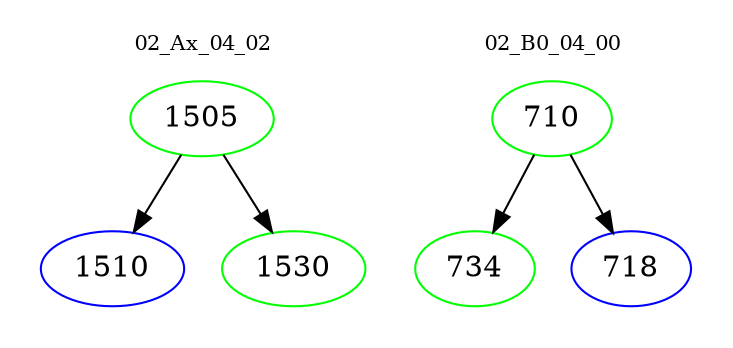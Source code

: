 digraph{
subgraph cluster_0 {
color = white
label = "02_Ax_04_02";
fontsize=10;
T0_1505 [label="1505", color="green"]
T0_1505 -> T0_1510 [color="black"]
T0_1510 [label="1510", color="blue"]
T0_1505 -> T0_1530 [color="black"]
T0_1530 [label="1530", color="green"]
}
subgraph cluster_1 {
color = white
label = "02_B0_04_00";
fontsize=10;
T1_710 [label="710", color="green"]
T1_710 -> T1_734 [color="black"]
T1_734 [label="734", color="green"]
T1_710 -> T1_718 [color="black"]
T1_718 [label="718", color="blue"]
}
}
